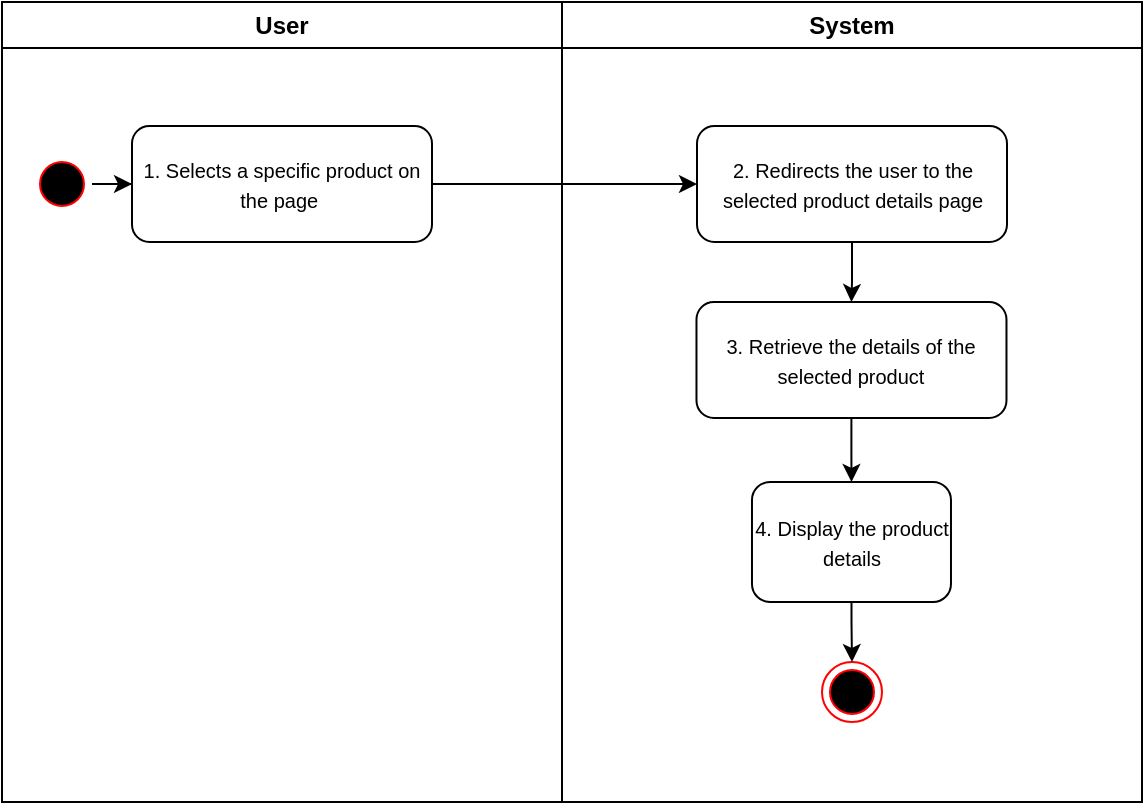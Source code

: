 <mxfile version="21.6.1" type="device">
  <diagram name="Page-1" id="e7e014a7-5840-1c2e-5031-d8a46d1fe8dd">
    <mxGraphModel dx="1480" dy="866" grid="1" gridSize="10" guides="1" tooltips="1" connect="1" arrows="1" fold="1" page="1" pageScale="1" pageWidth="1169" pageHeight="826" background="none" math="0" shadow="0">
      <root>
        <mxCell id="0" />
        <mxCell id="1" parent="0" />
        <mxCell id="Gs0ZBiKjtMknKWzkRTu3-21" value="User" style="swimlane;whiteSpace=wrap;labelBackgroundColor=none;" parent="1" vertex="1">
          <mxGeometry x="155" y="80" width="280" height="400" as="geometry" />
        </mxCell>
        <mxCell id="Gs0ZBiKjtMknKWzkRTu3-22" value="" style="edgeStyle=orthogonalEdgeStyle;rounded=0;orthogonalLoop=1;jettySize=auto;html=1;" parent="Gs0ZBiKjtMknKWzkRTu3-21" source="Gs0ZBiKjtMknKWzkRTu3-23" target="Gs0ZBiKjtMknKWzkRTu3-24" edge="1">
          <mxGeometry relative="1" as="geometry">
            <mxPoint x="139.983" y="82" as="targetPoint" />
            <Array as="points" />
          </mxGeometry>
        </mxCell>
        <mxCell id="Gs0ZBiKjtMknKWzkRTu3-23" value="" style="ellipse;shape=startState;fillColor=#000000;strokeColor=#ff0000;" parent="Gs0ZBiKjtMknKWzkRTu3-21" vertex="1">
          <mxGeometry x="15" y="76" width="30" height="30" as="geometry" />
        </mxCell>
        <mxCell id="Gs0ZBiKjtMknKWzkRTu3-24" value="&lt;font style=&quot;font-size: 10px;&quot;&gt;1.&amp;nbsp;Selects a specific product on the page&amp;nbsp;&lt;/font&gt;" style="rounded=1;whiteSpace=wrap;html=1;verticalAlign=middle;" parent="Gs0ZBiKjtMknKWzkRTu3-21" vertex="1">
          <mxGeometry x="65" y="62" width="150" height="58" as="geometry" />
        </mxCell>
        <mxCell id="Gs0ZBiKjtMknKWzkRTu3-26" value="System" style="swimlane;whiteSpace=wrap" parent="1" vertex="1">
          <mxGeometry x="435" y="80" width="290" height="400" as="geometry" />
        </mxCell>
        <mxCell id="Gs0ZBiKjtMknKWzkRTu3-34" value="&lt;font style=&quot;font-size: 10px;&quot;&gt;&lt;font style=&quot;font-size: 10px;&quot;&gt;4.&amp;nbsp;&lt;/font&gt;Display the product details&lt;/font&gt;" style="rounded=1;whiteSpace=wrap;html=1;verticalAlign=middle;" parent="Gs0ZBiKjtMknKWzkRTu3-26" vertex="1">
          <mxGeometry x="94.99" y="240" width="99.5" height="60" as="geometry" />
        </mxCell>
        <mxCell id="Gs0ZBiKjtMknKWzkRTu3-36" value="" style="ellipse;html=1;shape=endState;fillColor=#000000;strokeColor=#ff0000;fontSize=10;" parent="Gs0ZBiKjtMknKWzkRTu3-26" vertex="1">
          <mxGeometry x="130" y="330" width="30" height="30" as="geometry" />
        </mxCell>
        <mxCell id="Gs0ZBiKjtMknKWzkRTu3-37" style="edgeStyle=orthogonalEdgeStyle;rounded=0;orthogonalLoop=1;jettySize=auto;html=1;" parent="Gs0ZBiKjtMknKWzkRTu3-26" source="Gs0ZBiKjtMknKWzkRTu3-34" target="Gs0ZBiKjtMknKWzkRTu3-36" edge="1">
          <mxGeometry relative="1" as="geometry">
            <Array as="points">
              <mxPoint x="145" y="310" />
              <mxPoint x="145" y="310" />
            </Array>
          </mxGeometry>
        </mxCell>
        <mxCell id="bVenCBvR0GMpspk3fkIf-5" style="edgeStyle=orthogonalEdgeStyle;rounded=0;orthogonalLoop=1;jettySize=auto;html=1;" parent="Gs0ZBiKjtMknKWzkRTu3-26" source="bVenCBvR0GMpspk3fkIf-3" target="bVenCBvR0GMpspk3fkIf-4" edge="1">
          <mxGeometry relative="1" as="geometry" />
        </mxCell>
        <mxCell id="bVenCBvR0GMpspk3fkIf-3" value="&lt;font style=&quot;font-size: 10px;&quot;&gt;&lt;font style=&quot;font-size: 10px;&quot;&gt;2. Redirects&lt;/font&gt;&amp;nbsp;the user to the selected product details page&lt;/font&gt;" style="rounded=1;whiteSpace=wrap;html=1;verticalAlign=middle;" parent="Gs0ZBiKjtMknKWzkRTu3-26" vertex="1">
          <mxGeometry x="67.5" y="62" width="155" height="58" as="geometry" />
        </mxCell>
        <mxCell id="bVenCBvR0GMpspk3fkIf-6" style="edgeStyle=orthogonalEdgeStyle;rounded=0;orthogonalLoop=1;jettySize=auto;html=1;" parent="Gs0ZBiKjtMknKWzkRTu3-26" source="bVenCBvR0GMpspk3fkIf-4" target="Gs0ZBiKjtMknKWzkRTu3-34" edge="1">
          <mxGeometry relative="1" as="geometry">
            <mxPoint x="144.8" y="230" as="targetPoint" />
          </mxGeometry>
        </mxCell>
        <mxCell id="bVenCBvR0GMpspk3fkIf-4" value="&lt;font style=&quot;font-size: 10px;&quot;&gt;&lt;font style=&quot;font-size: 10px;&quot;&gt;3.&amp;nbsp;&lt;/font&gt;Retrieve the details of the selected product&lt;/font&gt;" style="rounded=1;whiteSpace=wrap;html=1;verticalAlign=middle;" parent="Gs0ZBiKjtMknKWzkRTu3-26" vertex="1">
          <mxGeometry x="67.24" y="150" width="155" height="58" as="geometry" />
        </mxCell>
        <mxCell id="Gs0ZBiKjtMknKWzkRTu3-41" style="edgeStyle=orthogonalEdgeStyle;rounded=0;orthogonalLoop=1;jettySize=auto;html=1;" parent="1" source="Gs0ZBiKjtMknKWzkRTu3-24" target="bVenCBvR0GMpspk3fkIf-3" edge="1">
          <mxGeometry relative="1" as="geometry">
            <mxPoint x="359.5" y="187" as="sourcePoint" />
            <mxPoint x="502.5" y="191.034" as="targetPoint" />
            <Array as="points">
              <mxPoint x="400" y="171" />
            </Array>
          </mxGeometry>
        </mxCell>
      </root>
    </mxGraphModel>
  </diagram>
</mxfile>
